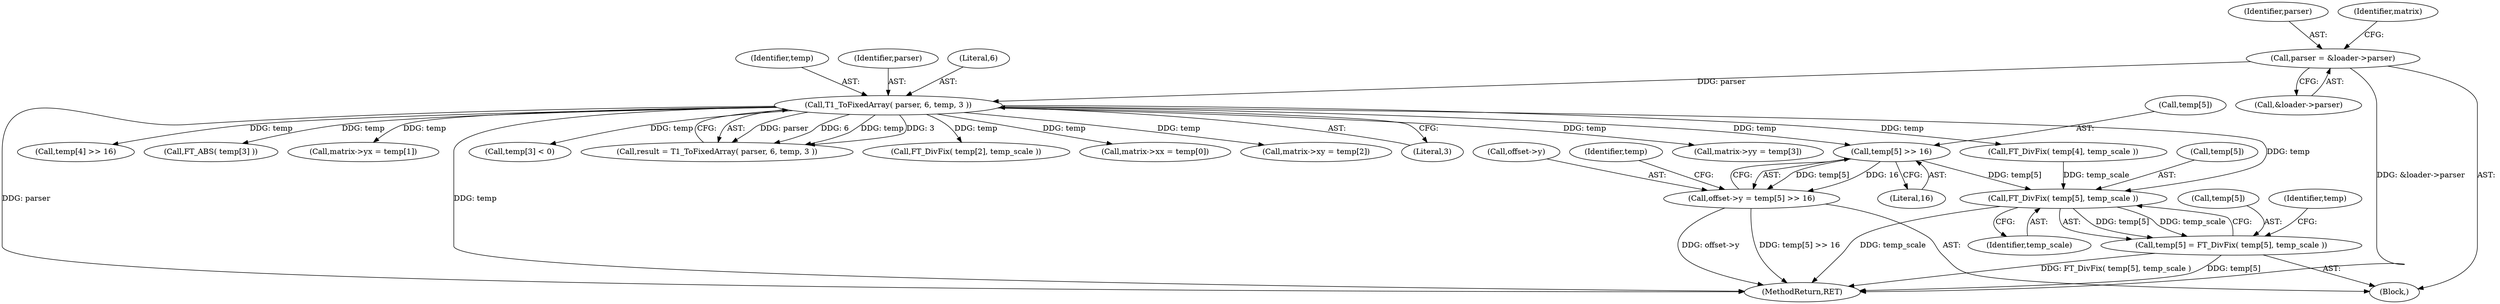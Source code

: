 digraph "0_savannah_8b281f83e8516535756f92dbf90940ac44bd45e1_1@array" {
"1000229" [label="(Call,temp[5] >> 16)"];
"1000147" [label="(Call,T1_ToFixedArray( parser, 6, temp, 3 ))"];
"1000109" [label="(Call,parser = &loader->parser)"];
"1000225" [label="(Call,offset->y = temp[5] >> 16)"];
"1000256" [label="(Call,FT_DivFix( temp[5], temp_scale ))"];
"1000252" [label="(Call,temp[5] = FT_DivFix( temp[5], temp_scale ))"];
"1000209" [label="(Call,matrix->yy = temp[3])"];
"1000226" [label="(Call,offset->y)"];
"1000220" [label="(Call,temp[4] >> 16)"];
"1000168" [label="(Call,FT_ABS( temp[3] ))"];
"1000150" [label="(Identifier,temp)"];
"1000252" [label="(Call,temp[5] = FT_DivFix( temp[5], temp_scale ))"];
"1000195" [label="(Call,matrix->yx = temp[1])"];
"1000253" [label="(Call,temp[5])"];
"1000247" [label="(Call,FT_DivFix( temp[4], temp_scale ))"];
"1000230" [label="(Call,temp[5])"];
"1000257" [label="(Call,temp[5])"];
"1000110" [label="(Identifier,parser)"];
"1000256" [label="(Call,FT_DivFix( temp[5], temp_scale ))"];
"1000266" [label="(Call,temp[3] < 0)"];
"1000145" [label="(Call,result = T1_ToFixedArray( parser, 6, temp, 3 ))"];
"1000229" [label="(Call,temp[5] >> 16)"];
"1000236" [label="(Identifier,temp)"];
"1000117" [label="(Identifier,matrix)"];
"1000233" [label="(Literal,16)"];
"1000107" [label="(Block,)"];
"1000111" [label="(Call,&loader->parser)"];
"1000260" [label="(Identifier,temp_scale)"];
"1000148" [label="(Identifier,parser)"];
"1000149" [label="(Literal,6)"];
"1000238" [label="(Call,FT_DivFix( temp[2], temp_scale ))"];
"1000109" [label="(Call,parser = &loader->parser)"];
"1000225" [label="(Call,offset->y = temp[5] >> 16)"];
"1000188" [label="(Call,matrix->xx = temp[0])"];
"1000147" [label="(Call,T1_ToFixedArray( parser, 6, temp, 3 ))"];
"1000202" [label="(Call,matrix->xy = temp[2])"];
"1000151" [label="(Literal,3)"];
"1000274" [label="(MethodReturn,RET)"];
"1000263" [label="(Identifier,temp)"];
"1000229" -> "1000225"  [label="AST: "];
"1000229" -> "1000233"  [label="CFG: "];
"1000230" -> "1000229"  [label="AST: "];
"1000233" -> "1000229"  [label="AST: "];
"1000225" -> "1000229"  [label="CFG: "];
"1000229" -> "1000225"  [label="DDG: temp[5]"];
"1000229" -> "1000225"  [label="DDG: 16"];
"1000147" -> "1000229"  [label="DDG: temp"];
"1000229" -> "1000256"  [label="DDG: temp[5]"];
"1000147" -> "1000145"  [label="AST: "];
"1000147" -> "1000151"  [label="CFG: "];
"1000148" -> "1000147"  [label="AST: "];
"1000149" -> "1000147"  [label="AST: "];
"1000150" -> "1000147"  [label="AST: "];
"1000151" -> "1000147"  [label="AST: "];
"1000145" -> "1000147"  [label="CFG: "];
"1000147" -> "1000274"  [label="DDG: parser"];
"1000147" -> "1000274"  [label="DDG: temp"];
"1000147" -> "1000145"  [label="DDG: parser"];
"1000147" -> "1000145"  [label="DDG: 6"];
"1000147" -> "1000145"  [label="DDG: temp"];
"1000147" -> "1000145"  [label="DDG: 3"];
"1000109" -> "1000147"  [label="DDG: parser"];
"1000147" -> "1000168"  [label="DDG: temp"];
"1000147" -> "1000188"  [label="DDG: temp"];
"1000147" -> "1000195"  [label="DDG: temp"];
"1000147" -> "1000202"  [label="DDG: temp"];
"1000147" -> "1000209"  [label="DDG: temp"];
"1000147" -> "1000220"  [label="DDG: temp"];
"1000147" -> "1000238"  [label="DDG: temp"];
"1000147" -> "1000247"  [label="DDG: temp"];
"1000147" -> "1000256"  [label="DDG: temp"];
"1000147" -> "1000266"  [label="DDG: temp"];
"1000109" -> "1000107"  [label="AST: "];
"1000109" -> "1000111"  [label="CFG: "];
"1000110" -> "1000109"  [label="AST: "];
"1000111" -> "1000109"  [label="AST: "];
"1000117" -> "1000109"  [label="CFG: "];
"1000109" -> "1000274"  [label="DDG: &loader->parser"];
"1000225" -> "1000107"  [label="AST: "];
"1000226" -> "1000225"  [label="AST: "];
"1000236" -> "1000225"  [label="CFG: "];
"1000225" -> "1000274"  [label="DDG: offset->y"];
"1000225" -> "1000274"  [label="DDG: temp[5] >> 16"];
"1000256" -> "1000252"  [label="AST: "];
"1000256" -> "1000260"  [label="CFG: "];
"1000257" -> "1000256"  [label="AST: "];
"1000260" -> "1000256"  [label="AST: "];
"1000252" -> "1000256"  [label="CFG: "];
"1000256" -> "1000274"  [label="DDG: temp_scale"];
"1000256" -> "1000252"  [label="DDG: temp[5]"];
"1000256" -> "1000252"  [label="DDG: temp_scale"];
"1000247" -> "1000256"  [label="DDG: temp_scale"];
"1000252" -> "1000107"  [label="AST: "];
"1000253" -> "1000252"  [label="AST: "];
"1000263" -> "1000252"  [label="CFG: "];
"1000252" -> "1000274"  [label="DDG: FT_DivFix( temp[5], temp_scale )"];
"1000252" -> "1000274"  [label="DDG: temp[5]"];
}
